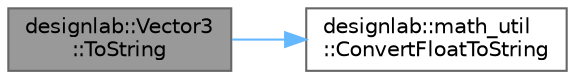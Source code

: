digraph "designlab::Vector3::ToString"
{
 // LATEX_PDF_SIZE
  bgcolor="transparent";
  edge [fontname=Helvetica,fontsize=10,labelfontname=Helvetica,labelfontsize=10];
  node [fontname=Helvetica,fontsize=10,shape=box,height=0.2,width=0.4];
  rankdir="LR";
  Node1 [id="Node000001",label="designlab::Vector3\l::ToString",height=0.2,width=0.4,color="gray40", fillcolor="grey60", style="filled", fontcolor="black",tooltip="このベクトルを文字列にして返す   (x, y) の形式，小数点以下3桁まで"];
  Node1 -> Node2 [id="edge1_Node000001_Node000002",color="steelblue1",style="solid",tooltip=" "];
  Node2 [id="Node000002",label="designlab::math_util\l::ConvertFloatToString",height=0.2,width=0.4,color="grey40", fillcolor="white", style="filled",URL="$namespacedesignlab_1_1math__util.html#a4821a8a73522c47bcd90b67af623e365",tooltip="小数を文字列に変換する関数．   C++ では C のフォーマットのように %3.3f とかで小数を文字列に変換できないため自作する"];
}
